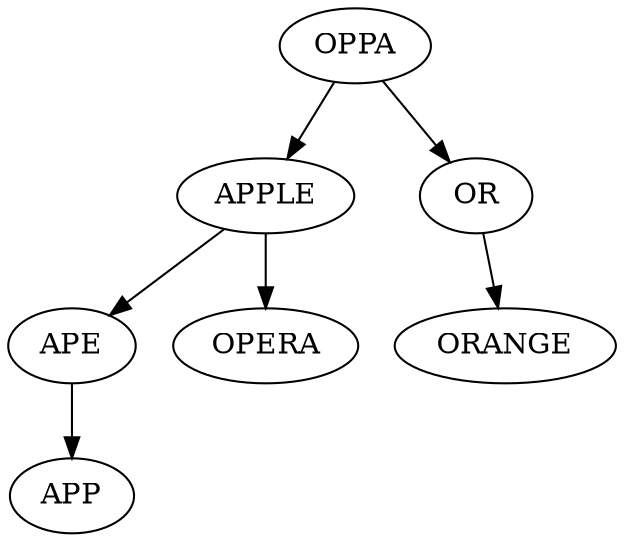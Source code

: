 // OR
// ORANGE
// OPPA
// APPLE
// APE
//LEFT LEFT
// OPERA
//LEFT RIGHT
// APP
digraph {
	140040944155224 [label=OPPA]
	140040944155224 -> 140040944205720
	140040944205720 [label=APPLE]
	140040944205720 -> 140040943440672
	140040943440672 [label=APE]
	140040943440672 -> 140040943441288
	140040943441288 [label=APP]
	140040944205720 -> 140040943440448
	140040943440448 [label=OPERA]
	140040944155224 -> 140040951365816
	140040951365816 [label=OR]
	140040951365816 -> 140040950713704
	140040950713704 [label=ORANGE]
}
